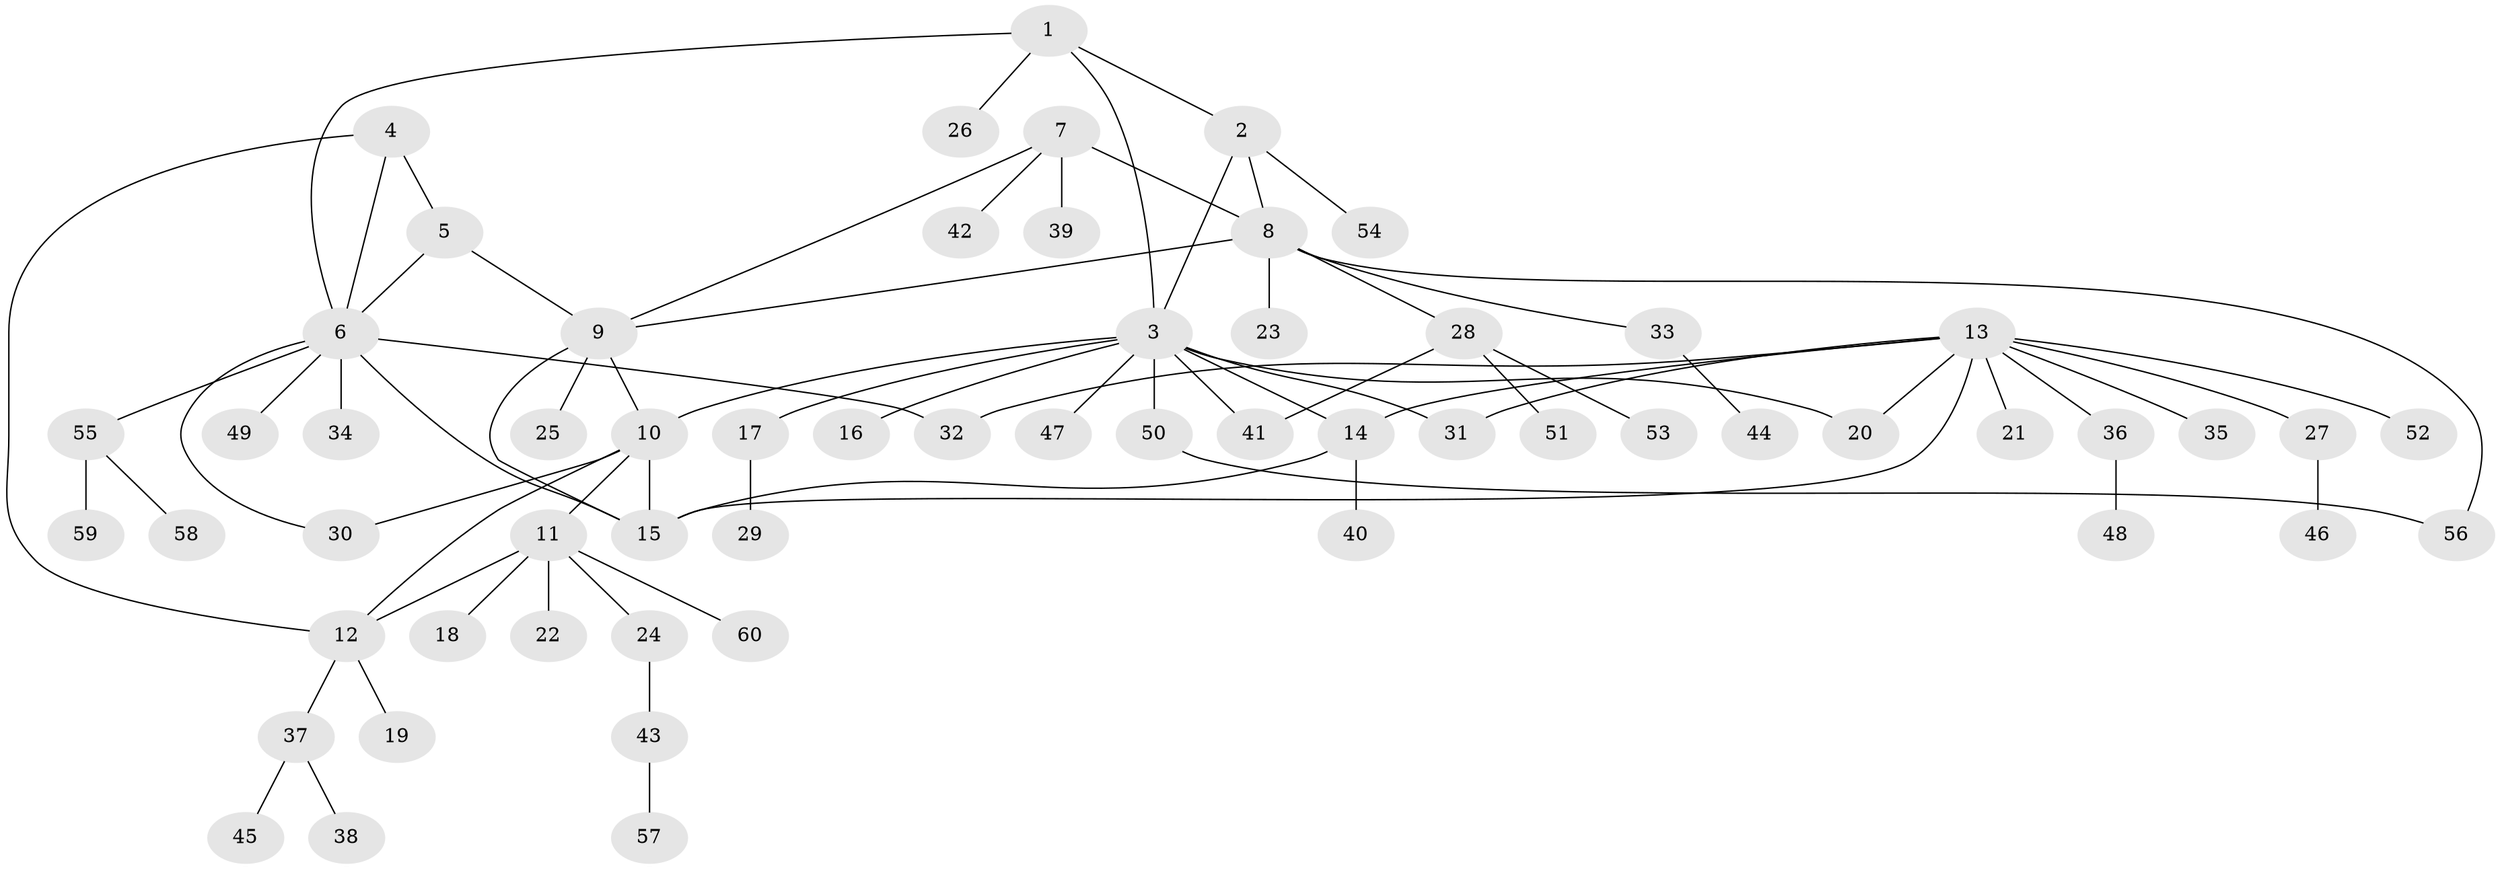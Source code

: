 // coarse degree distribution, {4: 0.06666666666666667, 3: 0.03333333333333333, 5: 0.06666666666666667, 1: 0.7, 2: 0.06666666666666667, 13: 0.03333333333333333, 11: 0.03333333333333333}
// Generated by graph-tools (version 1.1) at 2025/57/03/04/25 21:57:17]
// undirected, 60 vertices, 76 edges
graph export_dot {
graph [start="1"]
  node [color=gray90,style=filled];
  1;
  2;
  3;
  4;
  5;
  6;
  7;
  8;
  9;
  10;
  11;
  12;
  13;
  14;
  15;
  16;
  17;
  18;
  19;
  20;
  21;
  22;
  23;
  24;
  25;
  26;
  27;
  28;
  29;
  30;
  31;
  32;
  33;
  34;
  35;
  36;
  37;
  38;
  39;
  40;
  41;
  42;
  43;
  44;
  45;
  46;
  47;
  48;
  49;
  50;
  51;
  52;
  53;
  54;
  55;
  56;
  57;
  58;
  59;
  60;
  1 -- 2;
  1 -- 3;
  1 -- 6;
  1 -- 26;
  2 -- 3;
  2 -- 8;
  2 -- 54;
  3 -- 10;
  3 -- 14;
  3 -- 16;
  3 -- 17;
  3 -- 20;
  3 -- 31;
  3 -- 41;
  3 -- 47;
  3 -- 50;
  4 -- 5;
  4 -- 6;
  4 -- 12;
  5 -- 6;
  5 -- 9;
  6 -- 15;
  6 -- 30;
  6 -- 32;
  6 -- 34;
  6 -- 49;
  6 -- 55;
  7 -- 8;
  7 -- 9;
  7 -- 39;
  7 -- 42;
  8 -- 9;
  8 -- 23;
  8 -- 28;
  8 -- 33;
  8 -- 56;
  9 -- 10;
  9 -- 15;
  9 -- 25;
  10 -- 11;
  10 -- 12;
  10 -- 15;
  10 -- 30;
  11 -- 12;
  11 -- 18;
  11 -- 22;
  11 -- 24;
  11 -- 60;
  12 -- 19;
  12 -- 37;
  13 -- 14;
  13 -- 15;
  13 -- 20;
  13 -- 21;
  13 -- 27;
  13 -- 31;
  13 -- 32;
  13 -- 35;
  13 -- 36;
  13 -- 52;
  14 -- 15;
  14 -- 40;
  17 -- 29;
  24 -- 43;
  27 -- 46;
  28 -- 41;
  28 -- 51;
  28 -- 53;
  33 -- 44;
  36 -- 48;
  37 -- 38;
  37 -- 45;
  43 -- 57;
  50 -- 56;
  55 -- 58;
  55 -- 59;
}
